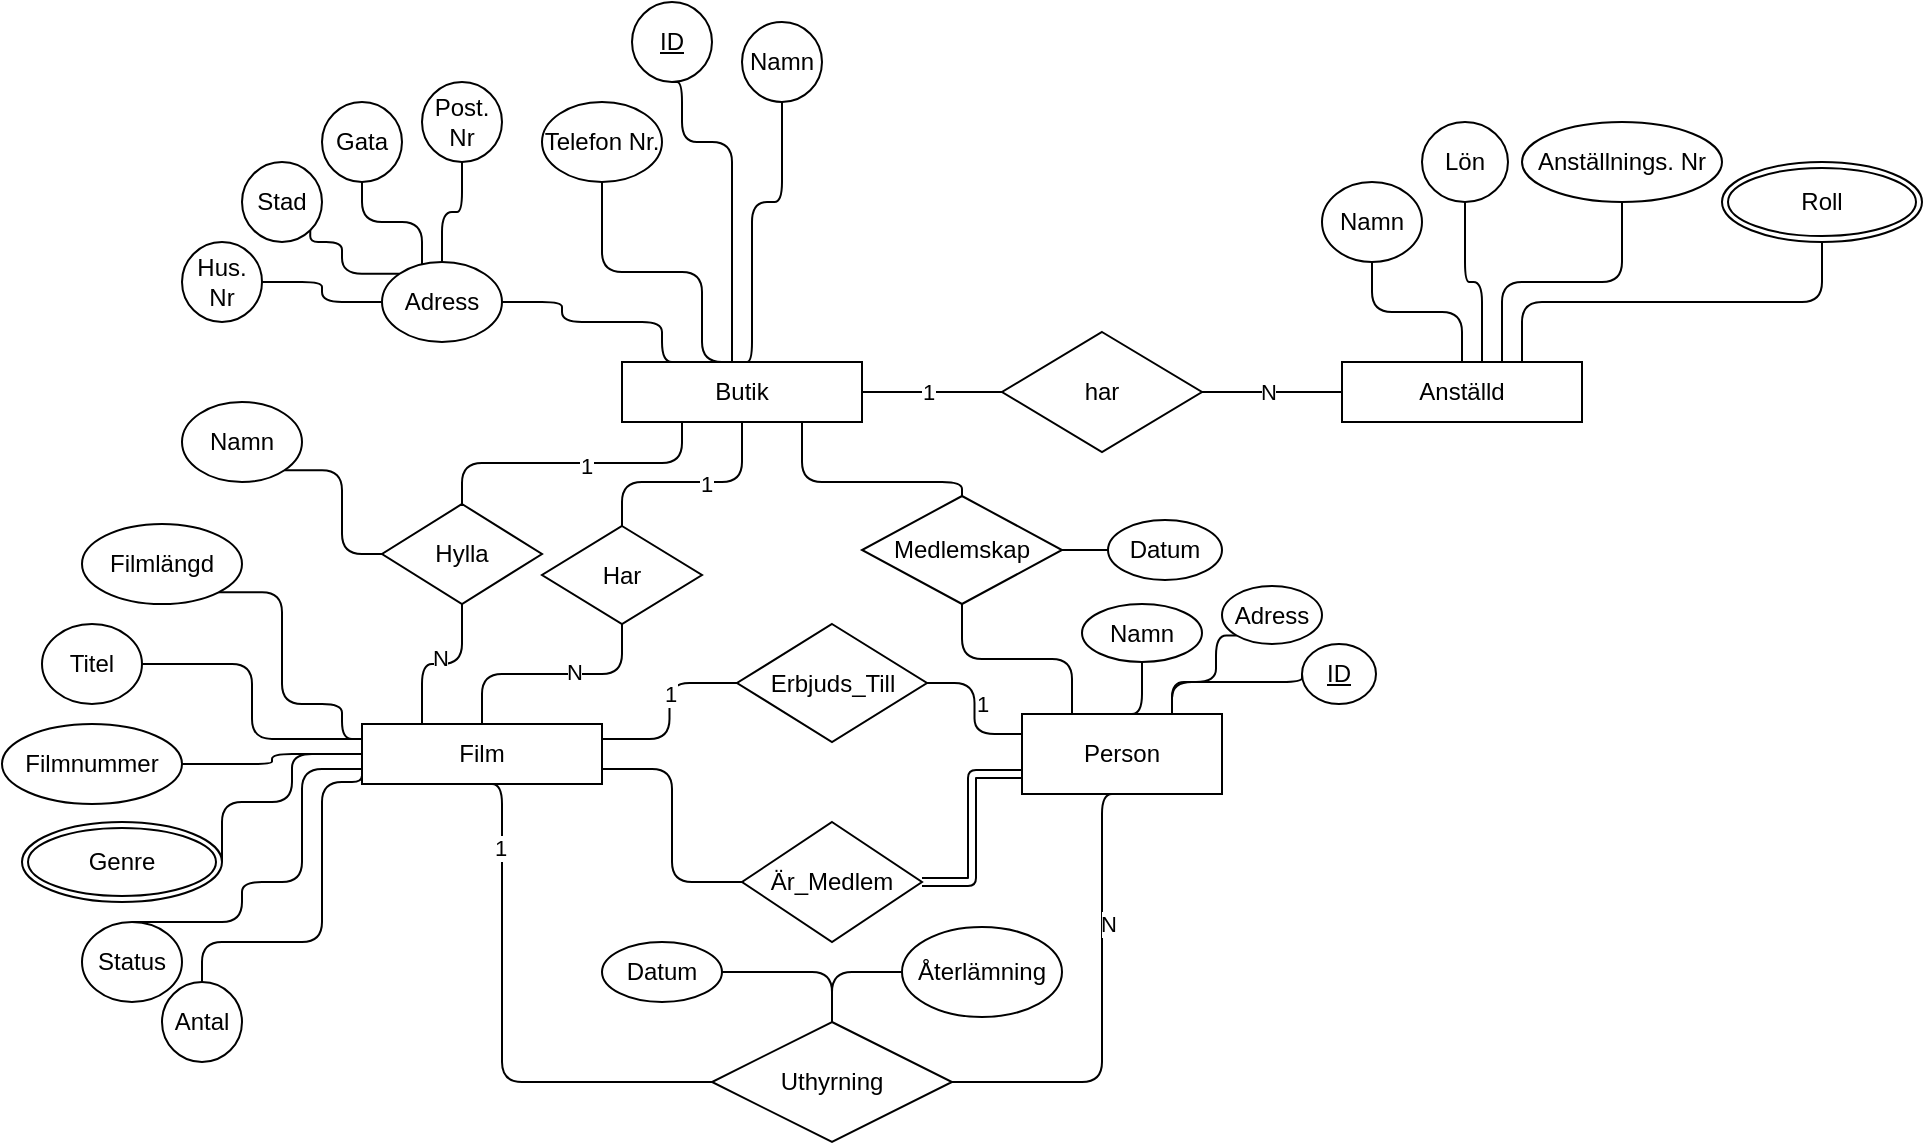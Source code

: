 <mxfile version="24.7.13">
  <diagram name="Page-1" id="8Zpo332dCGun63UNyjS6">
    <mxGraphModel dx="989" dy="534" grid="1" gridSize="10" guides="1" tooltips="1" connect="1" arrows="1" fold="1" page="1" pageScale="1" pageWidth="1654" pageHeight="2336" math="0" shadow="0">
      <root>
        <mxCell id="0" />
        <mxCell id="1" parent="0" />
        <mxCell id="LLpHZAAf-YAvCvhcVl-s-28" style="edgeStyle=orthogonalEdgeStyle;orthogonalLoop=1;jettySize=auto;html=1;entryX=0.5;entryY=1;entryDx=0;entryDy=0;endArrow=none;endFill=0;exitX=0.5;exitY=0;exitDx=0;exitDy=0;" edge="1" parent="1" source="LLpHZAAf-YAvCvhcVl-s-1" target="LLpHZAAf-YAvCvhcVl-s-4">
          <mxGeometry relative="1" as="geometry">
            <Array as="points">
              <mxPoint x="360" y="230" />
              <mxPoint x="360" y="185" />
              <mxPoint x="310" y="185" />
            </Array>
          </mxGeometry>
        </mxCell>
        <mxCell id="LLpHZAAf-YAvCvhcVl-s-29" style="edgeStyle=orthogonalEdgeStyle;orthogonalLoop=1;jettySize=auto;html=1;entryX=0.5;entryY=1;entryDx=0;entryDy=0;endArrow=none;endFill=0;" edge="1" parent="1" source="LLpHZAAf-YAvCvhcVl-s-1" target="LLpHZAAf-YAvCvhcVl-s-54">
          <mxGeometry relative="1" as="geometry">
            <mxPoint x="350" y="100" as="targetPoint" />
            <Array as="points">
              <mxPoint x="375" y="120" />
              <mxPoint x="350" y="120" />
              <mxPoint x="350" y="90" />
            </Array>
          </mxGeometry>
        </mxCell>
        <mxCell id="LLpHZAAf-YAvCvhcVl-s-30" style="edgeStyle=orthogonalEdgeStyle;orthogonalLoop=1;jettySize=auto;html=1;entryX=0.5;entryY=1;entryDx=0;entryDy=0;endArrow=none;endFill=0;exitX=0.5;exitY=0;exitDx=0;exitDy=0;" edge="1" parent="1" source="LLpHZAAf-YAvCvhcVl-s-1" target="LLpHZAAf-YAvCvhcVl-s-3">
          <mxGeometry relative="1" as="geometry">
            <Array as="points">
              <mxPoint x="385" y="150" />
              <mxPoint x="400" y="150" />
            </Array>
          </mxGeometry>
        </mxCell>
        <mxCell id="LLpHZAAf-YAvCvhcVl-s-31" style="edgeStyle=orthogonalEdgeStyle;orthogonalLoop=1;jettySize=auto;html=1;endArrow=none;endFill=0;entryX=1;entryY=0.5;entryDx=0;entryDy=0;exitX=0.25;exitY=0;exitDx=0;exitDy=0;" edge="1" parent="1" source="LLpHZAAf-YAvCvhcVl-s-1" target="LLpHZAAf-YAvCvhcVl-s-5">
          <mxGeometry relative="1" as="geometry">
            <mxPoint x="290" y="190" as="targetPoint" />
            <Array as="points">
              <mxPoint x="340" y="230" />
              <mxPoint x="340" y="210" />
              <mxPoint x="290" y="210" />
              <mxPoint x="290" y="200" />
            </Array>
          </mxGeometry>
        </mxCell>
        <mxCell id="LLpHZAAf-YAvCvhcVl-s-125" style="edgeStyle=orthogonalEdgeStyle;orthogonalLoop=1;jettySize=auto;html=1;exitX=0.75;exitY=1;exitDx=0;exitDy=0;entryX=0.5;entryY=0;entryDx=0;entryDy=0;endArrow=none;endFill=0;" edge="1" parent="1" source="LLpHZAAf-YAvCvhcVl-s-1" target="LLpHZAAf-YAvCvhcVl-s-124">
          <mxGeometry relative="1" as="geometry">
            <Array as="points">
              <mxPoint x="410" y="290" />
              <mxPoint x="490" y="290" />
            </Array>
          </mxGeometry>
        </mxCell>
        <mxCell id="LLpHZAAf-YAvCvhcVl-s-1" value="Butik" style="rounded=0;whiteSpace=wrap;html=1;labelBackgroundColor=none;" vertex="1" parent="1">
          <mxGeometry x="320" y="230" width="120" height="30" as="geometry" />
        </mxCell>
        <mxCell id="LLpHZAAf-YAvCvhcVl-s-3" value="Namn" style="ellipse;whiteSpace=wrap;html=1;labelBackgroundColor=none;rounded=0;" vertex="1" parent="1">
          <mxGeometry x="380" y="60" width="40" height="40" as="geometry" />
        </mxCell>
        <mxCell id="LLpHZAAf-YAvCvhcVl-s-4" value="Telefon Nr." style="ellipse;whiteSpace=wrap;html=1;labelBackgroundColor=none;rounded=0;" vertex="1" parent="1">
          <mxGeometry x="280" y="100" width="60" height="40" as="geometry" />
        </mxCell>
        <mxCell id="LLpHZAAf-YAvCvhcVl-s-39" style="edgeStyle=orthogonalEdgeStyle;orthogonalLoop=1;jettySize=auto;html=1;entryX=0.5;entryY=1;entryDx=0;entryDy=0;endArrow=none;endFill=0;" edge="1" parent="1" source="LLpHZAAf-YAvCvhcVl-s-5" target="LLpHZAAf-YAvCvhcVl-s-33">
          <mxGeometry relative="1" as="geometry" />
        </mxCell>
        <mxCell id="LLpHZAAf-YAvCvhcVl-s-40" style="edgeStyle=orthogonalEdgeStyle;orthogonalLoop=1;jettySize=auto;html=1;entryX=0.5;entryY=1;entryDx=0;entryDy=0;endArrow=none;endFill=0;" edge="1" parent="1" source="LLpHZAAf-YAvCvhcVl-s-5" target="LLpHZAAf-YAvCvhcVl-s-35">
          <mxGeometry relative="1" as="geometry">
            <Array as="points">
              <mxPoint x="220" y="160" />
              <mxPoint x="190" y="160" />
            </Array>
          </mxGeometry>
        </mxCell>
        <mxCell id="LLpHZAAf-YAvCvhcVl-s-46" style="edgeStyle=orthogonalEdgeStyle;orthogonalLoop=1;jettySize=auto;html=1;exitX=0;exitY=0;exitDx=0;exitDy=0;entryX=1;entryY=1;entryDx=0;entryDy=0;endArrow=none;endFill=0;" edge="1" parent="1" source="LLpHZAAf-YAvCvhcVl-s-5" target="LLpHZAAf-YAvCvhcVl-s-36">
          <mxGeometry relative="1" as="geometry">
            <Array as="points">
              <mxPoint x="180" y="186" />
              <mxPoint x="180" y="170" />
              <mxPoint x="164" y="170" />
            </Array>
          </mxGeometry>
        </mxCell>
        <mxCell id="LLpHZAAf-YAvCvhcVl-s-47" style="edgeStyle=orthogonalEdgeStyle;orthogonalLoop=1;jettySize=auto;html=1;exitX=0;exitY=0.5;exitDx=0;exitDy=0;entryX=1;entryY=0.5;entryDx=0;entryDy=0;endArrow=none;endFill=0;" edge="1" parent="1" source="LLpHZAAf-YAvCvhcVl-s-5" target="LLpHZAAf-YAvCvhcVl-s-38">
          <mxGeometry relative="1" as="geometry" />
        </mxCell>
        <mxCell id="LLpHZAAf-YAvCvhcVl-s-5" value="Adress" style="ellipse;whiteSpace=wrap;html=1;labelBackgroundColor=none;rounded=0;" vertex="1" parent="1">
          <mxGeometry x="200" y="180" width="60" height="40" as="geometry" />
        </mxCell>
        <mxCell id="LLpHZAAf-YAvCvhcVl-s-33" value="Post. Nr" style="ellipse;whiteSpace=wrap;html=1;labelBackgroundColor=none;rounded=0;" vertex="1" parent="1">
          <mxGeometry x="220" y="90" width="40" height="40" as="geometry" />
        </mxCell>
        <mxCell id="LLpHZAAf-YAvCvhcVl-s-35" value="Gata" style="ellipse;whiteSpace=wrap;html=1;labelBackgroundColor=none;rounded=0;" vertex="1" parent="1">
          <mxGeometry x="170" y="100" width="40" height="40" as="geometry" />
        </mxCell>
        <mxCell id="LLpHZAAf-YAvCvhcVl-s-36" value="Stad" style="ellipse;whiteSpace=wrap;html=1;labelBackgroundColor=none;rounded=0;" vertex="1" parent="1">
          <mxGeometry x="130" y="130" width="40" height="40" as="geometry" />
        </mxCell>
        <mxCell id="LLpHZAAf-YAvCvhcVl-s-38" value="Hus. Nr" style="ellipse;whiteSpace=wrap;html=1;labelBackgroundColor=none;rounded=0;" vertex="1" parent="1">
          <mxGeometry x="100" y="170" width="40" height="40" as="geometry" />
        </mxCell>
        <mxCell id="LLpHZAAf-YAvCvhcVl-s-49" style="edgeStyle=orthogonalEdgeStyle;orthogonalLoop=1;jettySize=auto;html=1;exitX=0;exitY=0.5;exitDx=0;exitDy=0;entryX=1;entryY=0.5;entryDx=0;entryDy=0;endArrow=none;endFill=0;labelPosition=center;verticalLabelPosition=middle;align=center;verticalAlign=middle;" edge="1" parent="1" source="LLpHZAAf-YAvCvhcVl-s-48" target="LLpHZAAf-YAvCvhcVl-s-1">
          <mxGeometry relative="1" as="geometry" />
        </mxCell>
        <mxCell id="LLpHZAAf-YAvCvhcVl-s-52" value="1" style="edgeLabel;html=1;align=center;verticalAlign=middle;resizable=0;points=[];" vertex="1" connectable="0" parent="LLpHZAAf-YAvCvhcVl-s-49">
          <mxGeometry x="0.051" relative="1" as="geometry">
            <mxPoint as="offset" />
          </mxGeometry>
        </mxCell>
        <mxCell id="LLpHZAAf-YAvCvhcVl-s-51" style="edgeStyle=orthogonalEdgeStyle;orthogonalLoop=1;jettySize=auto;html=1;entryX=0;entryY=0.5;entryDx=0;entryDy=0;endArrow=none;endFill=0;" edge="1" parent="1" source="LLpHZAAf-YAvCvhcVl-s-48" target="LLpHZAAf-YAvCvhcVl-s-50">
          <mxGeometry relative="1" as="geometry" />
        </mxCell>
        <mxCell id="LLpHZAAf-YAvCvhcVl-s-53" value="N" style="edgeLabel;html=1;align=center;verticalAlign=middle;resizable=0;points=[];" vertex="1" connectable="0" parent="LLpHZAAf-YAvCvhcVl-s-51">
          <mxGeometry x="-0.054" relative="1" as="geometry">
            <mxPoint as="offset" />
          </mxGeometry>
        </mxCell>
        <mxCell id="LLpHZAAf-YAvCvhcVl-s-48" value="har" style="shape=rhombus;perimeter=rhombusPerimeter;whiteSpace=wrap;html=1;align=center;" vertex="1" parent="1">
          <mxGeometry x="510" y="215" width="100" height="60" as="geometry" />
        </mxCell>
        <mxCell id="LLpHZAAf-YAvCvhcVl-s-58" style="edgeStyle=orthogonalEdgeStyle;orthogonalLoop=1;jettySize=auto;html=1;entryX=0.5;entryY=1;entryDx=0;entryDy=0;endArrow=none;endFill=0;" edge="1" parent="1" source="LLpHZAAf-YAvCvhcVl-s-50" target="LLpHZAAf-YAvCvhcVl-s-55">
          <mxGeometry relative="1" as="geometry">
            <Array as="points">
              <mxPoint x="740" y="205" />
              <mxPoint x="695" y="205" />
            </Array>
          </mxGeometry>
        </mxCell>
        <mxCell id="LLpHZAAf-YAvCvhcVl-s-59" style="edgeStyle=orthogonalEdgeStyle;orthogonalLoop=1;jettySize=auto;html=1;entryX=0.5;entryY=1;entryDx=0;entryDy=0;endArrow=none;endFill=0;" edge="1" parent="1" source="LLpHZAAf-YAvCvhcVl-s-50" target="LLpHZAAf-YAvCvhcVl-s-56">
          <mxGeometry relative="1" as="geometry">
            <Array as="points">
              <mxPoint x="750" y="190" />
              <mxPoint x="742" y="190" />
            </Array>
          </mxGeometry>
        </mxCell>
        <mxCell id="LLpHZAAf-YAvCvhcVl-s-60" style="edgeStyle=orthogonalEdgeStyle;orthogonalLoop=1;jettySize=auto;html=1;entryX=0.5;entryY=1;entryDx=0;entryDy=0;endArrow=none;endFill=0;" edge="1" parent="1" source="LLpHZAAf-YAvCvhcVl-s-50" target="LLpHZAAf-YAvCvhcVl-s-57">
          <mxGeometry relative="1" as="geometry">
            <Array as="points">
              <mxPoint x="760" y="190" />
              <mxPoint x="820" y="190" />
            </Array>
          </mxGeometry>
        </mxCell>
        <mxCell id="LLpHZAAf-YAvCvhcVl-s-102" style="edgeStyle=orthogonalEdgeStyle;orthogonalLoop=1;jettySize=auto;html=1;exitX=0.75;exitY=0;exitDx=0;exitDy=0;entryX=0.5;entryY=1;entryDx=0;entryDy=0;endArrow=none;endFill=0;" edge="1" parent="1" source="LLpHZAAf-YAvCvhcVl-s-50" target="LLpHZAAf-YAvCvhcVl-s-101">
          <mxGeometry relative="1" as="geometry" />
        </mxCell>
        <mxCell id="LLpHZAAf-YAvCvhcVl-s-50" value="Anställd" style="rounded=0;whiteSpace=wrap;html=1;labelBackgroundColor=none;" vertex="1" parent="1">
          <mxGeometry x="680" y="230" width="120" height="30" as="geometry" />
        </mxCell>
        <mxCell id="LLpHZAAf-YAvCvhcVl-s-54" value="ID" style="ellipse;whiteSpace=wrap;html=1;align=center;fontStyle=4;" vertex="1" parent="1">
          <mxGeometry x="325" y="50" width="40" height="40" as="geometry" />
        </mxCell>
        <mxCell id="LLpHZAAf-YAvCvhcVl-s-55" value="Namn" style="ellipse;whiteSpace=wrap;html=1;align=center;" vertex="1" parent="1">
          <mxGeometry x="670" y="140" width="50" height="40" as="geometry" />
        </mxCell>
        <mxCell id="LLpHZAAf-YAvCvhcVl-s-56" value="Lön" style="ellipse;whiteSpace=wrap;html=1;align=center;" vertex="1" parent="1">
          <mxGeometry x="720" y="110" width="43" height="40" as="geometry" />
        </mxCell>
        <mxCell id="LLpHZAAf-YAvCvhcVl-s-57" value="Anställnings. Nr" style="ellipse;whiteSpace=wrap;html=1;align=center;" vertex="1" parent="1">
          <mxGeometry x="770" y="110" width="100" height="40" as="geometry" />
        </mxCell>
        <mxCell id="LLpHZAAf-YAvCvhcVl-s-73" style="edgeStyle=orthogonalEdgeStyle;orthogonalLoop=1;jettySize=auto;html=1;exitX=0;exitY=0.5;exitDx=0;exitDy=0;entryX=1;entryY=0.5;entryDx=0;entryDy=0;endArrow=none;endFill=0;" edge="1" parent="1" source="LLpHZAAf-YAvCvhcVl-s-62" target="LLpHZAAf-YAvCvhcVl-s-72">
          <mxGeometry relative="1" as="geometry" />
        </mxCell>
        <mxCell id="LLpHZAAf-YAvCvhcVl-s-74" style="edgeStyle=orthogonalEdgeStyle;orthogonalLoop=1;jettySize=auto;html=1;exitX=0;exitY=0.25;exitDx=0;exitDy=0;entryX=1;entryY=0.5;entryDx=0;entryDy=0;endArrow=none;endFill=0;" edge="1" parent="1" source="LLpHZAAf-YAvCvhcVl-s-62" target="LLpHZAAf-YAvCvhcVl-s-71">
          <mxGeometry relative="1" as="geometry" />
        </mxCell>
        <mxCell id="LLpHZAAf-YAvCvhcVl-s-75" style="edgeStyle=orthogonalEdgeStyle;orthogonalLoop=1;jettySize=auto;html=1;entryX=1;entryY=1;entryDx=0;entryDy=0;exitX=0;exitY=0.25;exitDx=0;exitDy=0;endArrow=none;endFill=0;" edge="1" parent="1" source="LLpHZAAf-YAvCvhcVl-s-62" target="LLpHZAAf-YAvCvhcVl-s-69">
          <mxGeometry relative="1" as="geometry">
            <mxPoint x="180" y="391" as="sourcePoint" />
            <Array as="points">
              <mxPoint x="180" y="418" />
              <mxPoint x="180" y="401" />
              <mxPoint x="150" y="401" />
              <mxPoint x="150" y="345" />
            </Array>
          </mxGeometry>
        </mxCell>
        <mxCell id="LLpHZAAf-YAvCvhcVl-s-93" style="edgeStyle=orthogonalEdgeStyle;orthogonalLoop=1;jettySize=auto;html=1;exitX=1;exitY=0.25;exitDx=0;exitDy=0;entryX=0;entryY=0.5;entryDx=0;entryDy=0;endArrow=none;endFill=0;" edge="1" parent="1" source="LLpHZAAf-YAvCvhcVl-s-62" target="LLpHZAAf-YAvCvhcVl-s-81">
          <mxGeometry relative="1" as="geometry" />
        </mxCell>
        <mxCell id="LLpHZAAf-YAvCvhcVl-s-103" value="1" style="edgeLabel;html=1;align=center;verticalAlign=middle;resizable=0;points=[];" vertex="1" connectable="0" parent="LLpHZAAf-YAvCvhcVl-s-93">
          <mxGeometry x="0.188" relative="1" as="geometry">
            <mxPoint as="offset" />
          </mxGeometry>
        </mxCell>
        <mxCell id="LLpHZAAf-YAvCvhcVl-s-147" style="edgeStyle=orthogonalEdgeStyle;orthogonalLoop=1;jettySize=auto;html=1;exitX=0.5;exitY=1;exitDx=0;exitDy=0;entryX=0;entryY=0.5;entryDx=0;entryDy=0;endArrow=none;endFill=0;" edge="1" parent="1" source="LLpHZAAf-YAvCvhcVl-s-62" target="LLpHZAAf-YAvCvhcVl-s-144">
          <mxGeometry relative="1" as="geometry">
            <Array as="points">
              <mxPoint x="260" y="441" />
              <mxPoint x="260" y="590" />
            </Array>
          </mxGeometry>
        </mxCell>
        <mxCell id="LLpHZAAf-YAvCvhcVl-s-161" value="1" style="edgeLabel;html=1;align=center;verticalAlign=middle;resizable=0;points=[];" vertex="1" connectable="0" parent="LLpHZAAf-YAvCvhcVl-s-147">
          <mxGeometry x="-0.683" y="-1" relative="1" as="geometry">
            <mxPoint as="offset" />
          </mxGeometry>
        </mxCell>
        <mxCell id="LLpHZAAf-YAvCvhcVl-s-62" value="Film" style="whiteSpace=wrap;html=1;align=center;" vertex="1" parent="1">
          <mxGeometry x="190" y="411" width="120" height="30" as="geometry" />
        </mxCell>
        <mxCell id="LLpHZAAf-YAvCvhcVl-s-69" value="Filmlängd" style="ellipse;whiteSpace=wrap;html=1;align=center;" vertex="1" parent="1">
          <mxGeometry x="50" y="311" width="80" height="40" as="geometry" />
        </mxCell>
        <mxCell id="LLpHZAAf-YAvCvhcVl-s-71" value="Titel" style="ellipse;whiteSpace=wrap;html=1;align=center;" vertex="1" parent="1">
          <mxGeometry x="30" y="361" width="50" height="40" as="geometry" />
        </mxCell>
        <mxCell id="LLpHZAAf-YAvCvhcVl-s-72" value="Filmnummer" style="ellipse;whiteSpace=wrap;html=1;align=center;" vertex="1" parent="1">
          <mxGeometry x="10" y="411" width="90" height="40" as="geometry" />
        </mxCell>
        <mxCell id="LLpHZAAf-YAvCvhcVl-s-78" style="edgeStyle=orthogonalEdgeStyle;orthogonalLoop=1;jettySize=auto;html=1;entryX=0.5;entryY=0;entryDx=0;entryDy=0;endArrow=none;endFill=0;" edge="1" parent="1" source="LLpHZAAf-YAvCvhcVl-s-76" target="LLpHZAAf-YAvCvhcVl-s-62">
          <mxGeometry relative="1" as="geometry" />
        </mxCell>
        <mxCell id="LLpHZAAf-YAvCvhcVl-s-92" value="N" style="edgeLabel;html=1;align=center;verticalAlign=middle;resizable=0;points=[];" vertex="1" connectable="0" parent="LLpHZAAf-YAvCvhcVl-s-78">
          <mxGeometry x="-0.186" y="-1" relative="1" as="geometry">
            <mxPoint as="offset" />
          </mxGeometry>
        </mxCell>
        <mxCell id="LLpHZAAf-YAvCvhcVl-s-97" style="edgeStyle=orthogonalEdgeStyle;orthogonalLoop=1;jettySize=auto;html=1;exitX=0.5;exitY=0;exitDx=0;exitDy=0;entryX=0.5;entryY=1;entryDx=0;entryDy=0;endArrow=none;endFill=0;" edge="1" parent="1" source="LLpHZAAf-YAvCvhcVl-s-76" target="LLpHZAAf-YAvCvhcVl-s-1">
          <mxGeometry relative="1" as="geometry">
            <Array as="points">
              <mxPoint x="320" y="290" />
              <mxPoint x="380" y="290" />
            </Array>
          </mxGeometry>
        </mxCell>
        <mxCell id="LLpHZAAf-YAvCvhcVl-s-98" value="1" style="edgeLabel;html=1;align=center;verticalAlign=middle;resizable=0;points=[];" vertex="1" connectable="0" parent="LLpHZAAf-YAvCvhcVl-s-97">
          <mxGeometry x="0.133" y="-1" relative="1" as="geometry">
            <mxPoint as="offset" />
          </mxGeometry>
        </mxCell>
        <mxCell id="LLpHZAAf-YAvCvhcVl-s-76" value="Har" style="shape=rhombus;perimeter=rhombusPerimeter;whiteSpace=wrap;html=1;align=center;" vertex="1" parent="1">
          <mxGeometry x="280" y="312" width="80" height="49" as="geometry" />
        </mxCell>
        <mxCell id="LLpHZAAf-YAvCvhcVl-s-120" style="edgeStyle=orthogonalEdgeStyle;orthogonalLoop=1;jettySize=auto;html=1;exitX=0;exitY=0.5;exitDx=0;exitDy=0;entryX=1;entryY=0.75;entryDx=0;entryDy=0;endArrow=none;endFill=0;" edge="1" parent="1" source="LLpHZAAf-YAvCvhcVl-s-80" target="LLpHZAAf-YAvCvhcVl-s-62">
          <mxGeometry relative="1" as="geometry" />
        </mxCell>
        <mxCell id="LLpHZAAf-YAvCvhcVl-s-121" style="edgeStyle=orthogonalEdgeStyle;orthogonalLoop=1;jettySize=auto;html=1;exitX=1;exitY=0.5;exitDx=0;exitDy=0;entryX=0;entryY=0.75;entryDx=0;entryDy=0;endArrow=none;endFill=0;shape=link;" edge="1" parent="1" source="LLpHZAAf-YAvCvhcVl-s-80" target="LLpHZAAf-YAvCvhcVl-s-84">
          <mxGeometry relative="1" as="geometry" />
        </mxCell>
        <mxCell id="LLpHZAAf-YAvCvhcVl-s-80" value="Är_Medlem" style="shape=rhombus;perimeter=rhombusPerimeter;whiteSpace=wrap;html=1;align=center;" vertex="1" parent="1">
          <mxGeometry x="380" y="460" width="90" height="60" as="geometry" />
        </mxCell>
        <mxCell id="LLpHZAAf-YAvCvhcVl-s-94" style="edgeStyle=orthogonalEdgeStyle;orthogonalLoop=1;jettySize=auto;html=1;exitX=1;exitY=0.5;exitDx=0;exitDy=0;entryX=0;entryY=0.25;entryDx=0;entryDy=0;endArrow=none;endFill=0;" edge="1" parent="1" source="LLpHZAAf-YAvCvhcVl-s-81" target="LLpHZAAf-YAvCvhcVl-s-84">
          <mxGeometry relative="1" as="geometry" />
        </mxCell>
        <mxCell id="LLpHZAAf-YAvCvhcVl-s-104" value="1" style="edgeLabel;html=1;align=center;verticalAlign=middle;resizable=0;points=[];" vertex="1" connectable="0" parent="LLpHZAAf-YAvCvhcVl-s-94">
          <mxGeometry x="-0.071" y="3" relative="1" as="geometry">
            <mxPoint as="offset" />
          </mxGeometry>
        </mxCell>
        <mxCell id="LLpHZAAf-YAvCvhcVl-s-81" value="Erbjuds_Till" style="shape=rhombus;perimeter=rhombusPerimeter;whiteSpace=wrap;html=1;align=center;" vertex="1" parent="1">
          <mxGeometry x="377.5" y="361" width="95" height="59" as="geometry" />
        </mxCell>
        <mxCell id="LLpHZAAf-YAvCvhcVl-s-140" style="edgeStyle=orthogonalEdgeStyle;orthogonalLoop=1;jettySize=auto;html=1;exitX=0.5;exitY=0;exitDx=0;exitDy=0;entryX=0.5;entryY=1;entryDx=0;entryDy=0;endArrow=none;endFill=0;" edge="1" parent="1" source="LLpHZAAf-YAvCvhcVl-s-84" target="LLpHZAAf-YAvCvhcVl-s-127">
          <mxGeometry relative="1" as="geometry" />
        </mxCell>
        <mxCell id="LLpHZAAf-YAvCvhcVl-s-84" value="Person" style="whiteSpace=wrap;html=1;align=center;" vertex="1" parent="1">
          <mxGeometry x="520" y="406" width="100" height="40" as="geometry" />
        </mxCell>
        <mxCell id="LLpHZAAf-YAvCvhcVl-s-101" value="Roll" style="ellipse;shape=doubleEllipse;margin=3;whiteSpace=wrap;html=1;align=center;" vertex="1" parent="1">
          <mxGeometry x="870" y="130" width="100" height="40" as="geometry" />
        </mxCell>
        <mxCell id="LLpHZAAf-YAvCvhcVl-s-106" style="edgeStyle=orthogonalEdgeStyle;orthogonalLoop=1;jettySize=auto;html=1;exitX=1;exitY=0.5;exitDx=0;exitDy=0;entryX=0;entryY=0.5;entryDx=0;entryDy=0;endArrow=none;endFill=0;" edge="1" parent="1" source="LLpHZAAf-YAvCvhcVl-s-105" target="LLpHZAAf-YAvCvhcVl-s-62">
          <mxGeometry relative="1" as="geometry">
            <Array as="points">
              <mxPoint x="120" y="450" />
              <mxPoint x="155" y="450" />
              <mxPoint x="155" y="426" />
            </Array>
          </mxGeometry>
        </mxCell>
        <mxCell id="LLpHZAAf-YAvCvhcVl-s-105" value="Genre" style="ellipse;shape=doubleEllipse;margin=3;whiteSpace=wrap;html=1;align=center;" vertex="1" parent="1">
          <mxGeometry x="20" y="460" width="100" height="40" as="geometry" />
        </mxCell>
        <mxCell id="LLpHZAAf-YAvCvhcVl-s-110" style="edgeStyle=orthogonalEdgeStyle;orthogonalLoop=1;jettySize=auto;html=1;exitX=0.5;exitY=0;exitDx=0;exitDy=0;entryX=0;entryY=0.75;entryDx=0;entryDy=0;endArrow=none;endFill=0;" edge="1" parent="1" source="LLpHZAAf-YAvCvhcVl-s-109" target="LLpHZAAf-YAvCvhcVl-s-62">
          <mxGeometry relative="1" as="geometry">
            <Array as="points">
              <mxPoint x="130" y="490" />
              <mxPoint x="160" y="490" />
              <mxPoint x="160" y="434" />
            </Array>
          </mxGeometry>
        </mxCell>
        <mxCell id="LLpHZAAf-YAvCvhcVl-s-109" value="Status" style="ellipse;whiteSpace=wrap;html=1;align=center;" vertex="1" parent="1">
          <mxGeometry x="50" y="510" width="50" height="40" as="geometry" />
        </mxCell>
        <mxCell id="LLpHZAAf-YAvCvhcVl-s-113" style="edgeStyle=orthogonalEdgeStyle;orthogonalLoop=1;jettySize=auto;html=1;exitX=0.5;exitY=1;exitDx=0;exitDy=0;entryX=0.25;entryY=0;entryDx=0;entryDy=0;endArrow=none;endFill=0;" edge="1" parent="1" source="LLpHZAAf-YAvCvhcVl-s-111" target="LLpHZAAf-YAvCvhcVl-s-62">
          <mxGeometry relative="1" as="geometry" />
        </mxCell>
        <mxCell id="LLpHZAAf-YAvCvhcVl-s-118" value="N" style="edgeLabel;html=1;align=center;verticalAlign=middle;resizable=0;points=[];" vertex="1" connectable="0" parent="LLpHZAAf-YAvCvhcVl-s-113">
          <mxGeometry x="0.028" y="-3" relative="1" as="geometry">
            <mxPoint as="offset" />
          </mxGeometry>
        </mxCell>
        <mxCell id="LLpHZAAf-YAvCvhcVl-s-114" style="edgeStyle=orthogonalEdgeStyle;orthogonalLoop=1;jettySize=auto;html=1;exitX=0.5;exitY=0;exitDx=0;exitDy=0;entryX=0.25;entryY=1;entryDx=0;entryDy=0;startArrow=none;startFill=0;endArrow=none;endFill=0;" edge="1" parent="1" source="LLpHZAAf-YAvCvhcVl-s-111" target="LLpHZAAf-YAvCvhcVl-s-1">
          <mxGeometry relative="1" as="geometry">
            <mxPoint x="250" y="270" as="targetPoint" />
          </mxGeometry>
        </mxCell>
        <mxCell id="LLpHZAAf-YAvCvhcVl-s-117" value="1" style="edgeLabel;html=1;align=center;verticalAlign=middle;resizable=0;points=[];" vertex="1" connectable="0" parent="LLpHZAAf-YAvCvhcVl-s-114">
          <mxGeometry x="0.093" y="-1" relative="1" as="geometry">
            <mxPoint as="offset" />
          </mxGeometry>
        </mxCell>
        <mxCell id="LLpHZAAf-YAvCvhcVl-s-111" value="Hylla" style="shape=rhombus;perimeter=rhombusPerimeter;whiteSpace=wrap;html=1;align=center;" vertex="1" parent="1">
          <mxGeometry x="200" y="301" width="80" height="50" as="geometry" />
        </mxCell>
        <mxCell id="LLpHZAAf-YAvCvhcVl-s-116" style="edgeStyle=orthogonalEdgeStyle;orthogonalLoop=1;jettySize=auto;html=1;exitX=1;exitY=1;exitDx=0;exitDy=0;entryX=0;entryY=0.5;entryDx=0;entryDy=0;endArrow=none;endFill=0;" edge="1" parent="1" source="LLpHZAAf-YAvCvhcVl-s-115" target="LLpHZAAf-YAvCvhcVl-s-111">
          <mxGeometry relative="1" as="geometry" />
        </mxCell>
        <mxCell id="LLpHZAAf-YAvCvhcVl-s-115" value="Namn" style="ellipse;whiteSpace=wrap;html=1;align=center;" vertex="1" parent="1">
          <mxGeometry x="100" y="250" width="60" height="40" as="geometry" />
        </mxCell>
        <mxCell id="LLpHZAAf-YAvCvhcVl-s-126" style="edgeStyle=orthogonalEdgeStyle;orthogonalLoop=1;jettySize=auto;html=1;exitX=0.5;exitY=1;exitDx=0;exitDy=0;entryX=0.25;entryY=0;entryDx=0;entryDy=0;endArrow=none;endFill=0;" edge="1" parent="1" source="LLpHZAAf-YAvCvhcVl-s-124" target="LLpHZAAf-YAvCvhcVl-s-84">
          <mxGeometry relative="1" as="geometry" />
        </mxCell>
        <mxCell id="LLpHZAAf-YAvCvhcVl-s-130" style="edgeStyle=orthogonalEdgeStyle;orthogonalLoop=1;jettySize=auto;html=1;exitX=1;exitY=0.5;exitDx=0;exitDy=0;entryX=0;entryY=0.5;entryDx=0;entryDy=0;endArrow=none;endFill=0;" edge="1" parent="1" source="LLpHZAAf-YAvCvhcVl-s-124" target="LLpHZAAf-YAvCvhcVl-s-129">
          <mxGeometry relative="1" as="geometry" />
        </mxCell>
        <mxCell id="LLpHZAAf-YAvCvhcVl-s-124" value="Medlemskap" style="shape=rhombus;perimeter=rhombusPerimeter;whiteSpace=wrap;html=1;align=center;" vertex="1" parent="1">
          <mxGeometry x="440" y="297" width="100" height="54" as="geometry" />
        </mxCell>
        <mxCell id="LLpHZAAf-YAvCvhcVl-s-127" value="Namn" style="ellipse;whiteSpace=wrap;html=1;align=center;" vertex="1" parent="1">
          <mxGeometry x="550" y="351" width="60" height="29" as="geometry" />
        </mxCell>
        <mxCell id="LLpHZAAf-YAvCvhcVl-s-129" value="Datum" style="ellipse;whiteSpace=wrap;html=1;align=center;" vertex="1" parent="1">
          <mxGeometry x="563" y="309" width="57" height="30" as="geometry" />
        </mxCell>
        <mxCell id="LLpHZAAf-YAvCvhcVl-s-141" style="edgeStyle=orthogonalEdgeStyle;orthogonalLoop=1;jettySize=auto;html=1;exitX=0;exitY=1;exitDx=0;exitDy=0;entryX=0.75;entryY=0;entryDx=0;entryDy=0;endArrow=none;endFill=0;" edge="1" parent="1" source="LLpHZAAf-YAvCvhcVl-s-133" target="LLpHZAAf-YAvCvhcVl-s-84">
          <mxGeometry relative="1" as="geometry">
            <Array as="points">
              <mxPoint x="617" y="390" />
              <mxPoint x="595" y="390" />
            </Array>
          </mxGeometry>
        </mxCell>
        <mxCell id="LLpHZAAf-YAvCvhcVl-s-133" value="Adress" style="ellipse;whiteSpace=wrap;html=1;align=center;" vertex="1" parent="1">
          <mxGeometry x="620" y="342" width="50" height="29" as="geometry" />
        </mxCell>
        <mxCell id="LLpHZAAf-YAvCvhcVl-s-143" style="edgeStyle=orthogonalEdgeStyle;orthogonalLoop=1;jettySize=auto;html=1;exitX=0;exitY=0.5;exitDx=0;exitDy=0;entryX=0.75;entryY=0;entryDx=0;entryDy=0;endArrow=none;endFill=0;" edge="1" parent="1" source="LLpHZAAf-YAvCvhcVl-s-134" target="LLpHZAAf-YAvCvhcVl-s-84">
          <mxGeometry relative="1" as="geometry">
            <Array as="points">
              <mxPoint x="660" y="390" />
              <mxPoint x="595" y="390" />
            </Array>
          </mxGeometry>
        </mxCell>
        <mxCell id="LLpHZAAf-YAvCvhcVl-s-134" value="ID" style="ellipse;whiteSpace=wrap;html=1;align=center;fontStyle=4;" vertex="1" parent="1">
          <mxGeometry x="660" y="371" width="37" height="30" as="geometry" />
        </mxCell>
        <mxCell id="LLpHZAAf-YAvCvhcVl-s-148" style="edgeStyle=orthogonalEdgeStyle;orthogonalLoop=1;jettySize=auto;html=1;exitX=1;exitY=0.5;exitDx=0;exitDy=0;entryX=0.5;entryY=1;entryDx=0;entryDy=0;endArrow=none;endFill=0;" edge="1" parent="1" source="LLpHZAAf-YAvCvhcVl-s-144" target="LLpHZAAf-YAvCvhcVl-s-84">
          <mxGeometry relative="1" as="geometry">
            <Array as="points">
              <mxPoint x="560" y="590" />
              <mxPoint x="560" y="446" />
            </Array>
          </mxGeometry>
        </mxCell>
        <mxCell id="LLpHZAAf-YAvCvhcVl-s-163" value="N" style="edgeLabel;html=1;align=center;verticalAlign=middle;resizable=0;points=[];" vertex="1" connectable="0" parent="LLpHZAAf-YAvCvhcVl-s-148">
          <mxGeometry x="0.343" y="-3" relative="1" as="geometry">
            <mxPoint as="offset" />
          </mxGeometry>
        </mxCell>
        <mxCell id="LLpHZAAf-YAvCvhcVl-s-155" style="edgeStyle=orthogonalEdgeStyle;orthogonalLoop=1;jettySize=auto;html=1;exitX=0.5;exitY=0;exitDx=0;exitDy=0;entryX=1;entryY=0.5;entryDx=0;entryDy=0;endArrow=none;endFill=0;" edge="1" parent="1" source="LLpHZAAf-YAvCvhcVl-s-144" target="LLpHZAAf-YAvCvhcVl-s-150">
          <mxGeometry relative="1" as="geometry" />
        </mxCell>
        <mxCell id="LLpHZAAf-YAvCvhcVl-s-156" style="edgeStyle=orthogonalEdgeStyle;orthogonalLoop=1;jettySize=auto;html=1;exitX=0.5;exitY=0;exitDx=0;exitDy=0;entryX=0;entryY=0.5;entryDx=0;entryDy=0;endArrow=none;endFill=0;" edge="1" parent="1" source="LLpHZAAf-YAvCvhcVl-s-144" target="LLpHZAAf-YAvCvhcVl-s-149">
          <mxGeometry relative="1" as="geometry" />
        </mxCell>
        <mxCell id="LLpHZAAf-YAvCvhcVl-s-144" value="Uthyrning" style="shape=rhombus;perimeter=rhombusPerimeter;whiteSpace=wrap;html=1;align=center;" vertex="1" parent="1">
          <mxGeometry x="365" y="560" width="120" height="60" as="geometry" />
        </mxCell>
        <mxCell id="LLpHZAAf-YAvCvhcVl-s-149" value="Återlämning" style="ellipse;whiteSpace=wrap;html=1;align=center;" vertex="1" parent="1">
          <mxGeometry x="460" y="512.5" width="80" height="45" as="geometry" />
        </mxCell>
        <mxCell id="LLpHZAAf-YAvCvhcVl-s-150" value="Datum" style="ellipse;whiteSpace=wrap;html=1;align=center;" vertex="1" parent="1">
          <mxGeometry x="310" y="520" width="60" height="30" as="geometry" />
        </mxCell>
        <mxCell id="LLpHZAAf-YAvCvhcVl-s-154" style="edgeStyle=orthogonalEdgeStyle;orthogonalLoop=1;jettySize=auto;html=1;exitX=0.5;exitY=0;exitDx=0;exitDy=0;entryX=0;entryY=0.75;entryDx=0;entryDy=0;endArrow=none;endFill=0;" edge="1" parent="1" source="LLpHZAAf-YAvCvhcVl-s-153" target="LLpHZAAf-YAvCvhcVl-s-62">
          <mxGeometry relative="1" as="geometry">
            <Array as="points">
              <mxPoint x="110" y="520" />
              <mxPoint x="170" y="520" />
              <mxPoint x="170" y="440" />
              <mxPoint x="190" y="440" />
            </Array>
          </mxGeometry>
        </mxCell>
        <mxCell id="LLpHZAAf-YAvCvhcVl-s-153" value="Antal" style="ellipse;whiteSpace=wrap;html=1;align=center;" vertex="1" parent="1">
          <mxGeometry x="90" y="540" width="40" height="40" as="geometry" />
        </mxCell>
      </root>
    </mxGraphModel>
  </diagram>
</mxfile>
